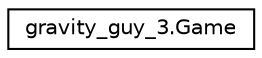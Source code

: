digraph "Graphical Class Hierarchy"
{
 // LATEX_PDF_SIZE
  edge [fontname="Helvetica",fontsize="10",labelfontname="Helvetica",labelfontsize="10"];
  node [fontname="Helvetica",fontsize="10",shape=record];
  rankdir="LR";
  Node0 [label="gravity_guy_3.Game",height=0.2,width=0.4,color="black", fillcolor="white", style="filled",URL="$classgravity__guy__3_1_1Game.html",tooltip=" "];
}
